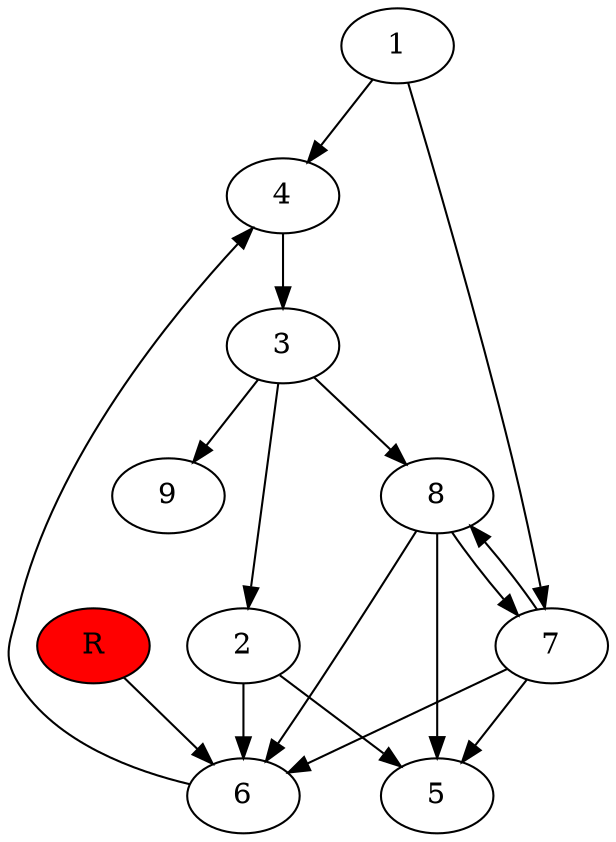 digraph prb31296 {
	1
	2
	3
	4
	5
	6
	7
	8
	R [fillcolor="#ff0000" style=filled]
	1 -> 4
	1 -> 7
	2 -> 5
	2 -> 6
	3 -> 2
	3 -> 8
	3 -> 9
	4 -> 3
	6 -> 4
	7 -> 5
	7 -> 6
	7 -> 8
	8 -> 5
	8 -> 6
	8 -> 7
	R -> 6
}
